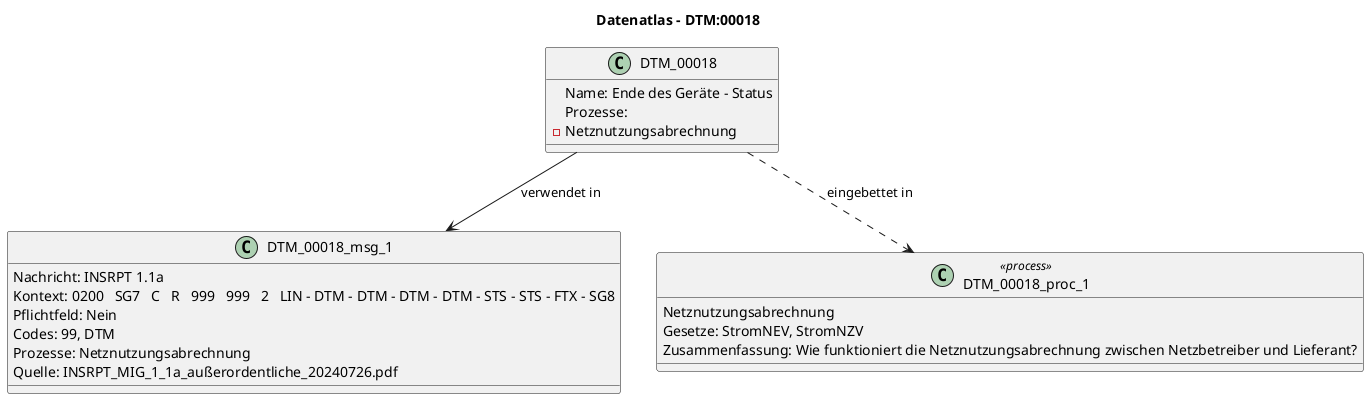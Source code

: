 @startuml
title Datenatlas – DTM:00018
class DTM_00018 {
  Name: Ende des Geräte - Status
  Prozesse:
    - Netznutzungsabrechnung
}
class DTM_00018_msg_1 {
  Nachricht: INSRPT 1.1a
  Kontext: 0200   SG7   C   R   999   999   2   LIN - DTM - DTM - DTM - DTM - STS - STS - FTX - SG8
  Pflichtfeld: Nein
  Codes: 99, DTM
  Prozesse: Netznutzungsabrechnung
  Quelle: INSRPT_MIG_1_1a_außerordentliche_20240726.pdf
}
DTM_00018 --> DTM_00018_msg_1 : verwendet in
class DTM_00018_proc_1 <<process>> {
  Netznutzungsabrechnung
  Gesetze: StromNEV, StromNZV
  Zusammenfassung: Wie funktioniert die Netznutzungsabrechnung zwischen Netzbetreiber und Lieferant?
}
DTM_00018 ..> DTM_00018_proc_1 : eingebettet in
@enduml
